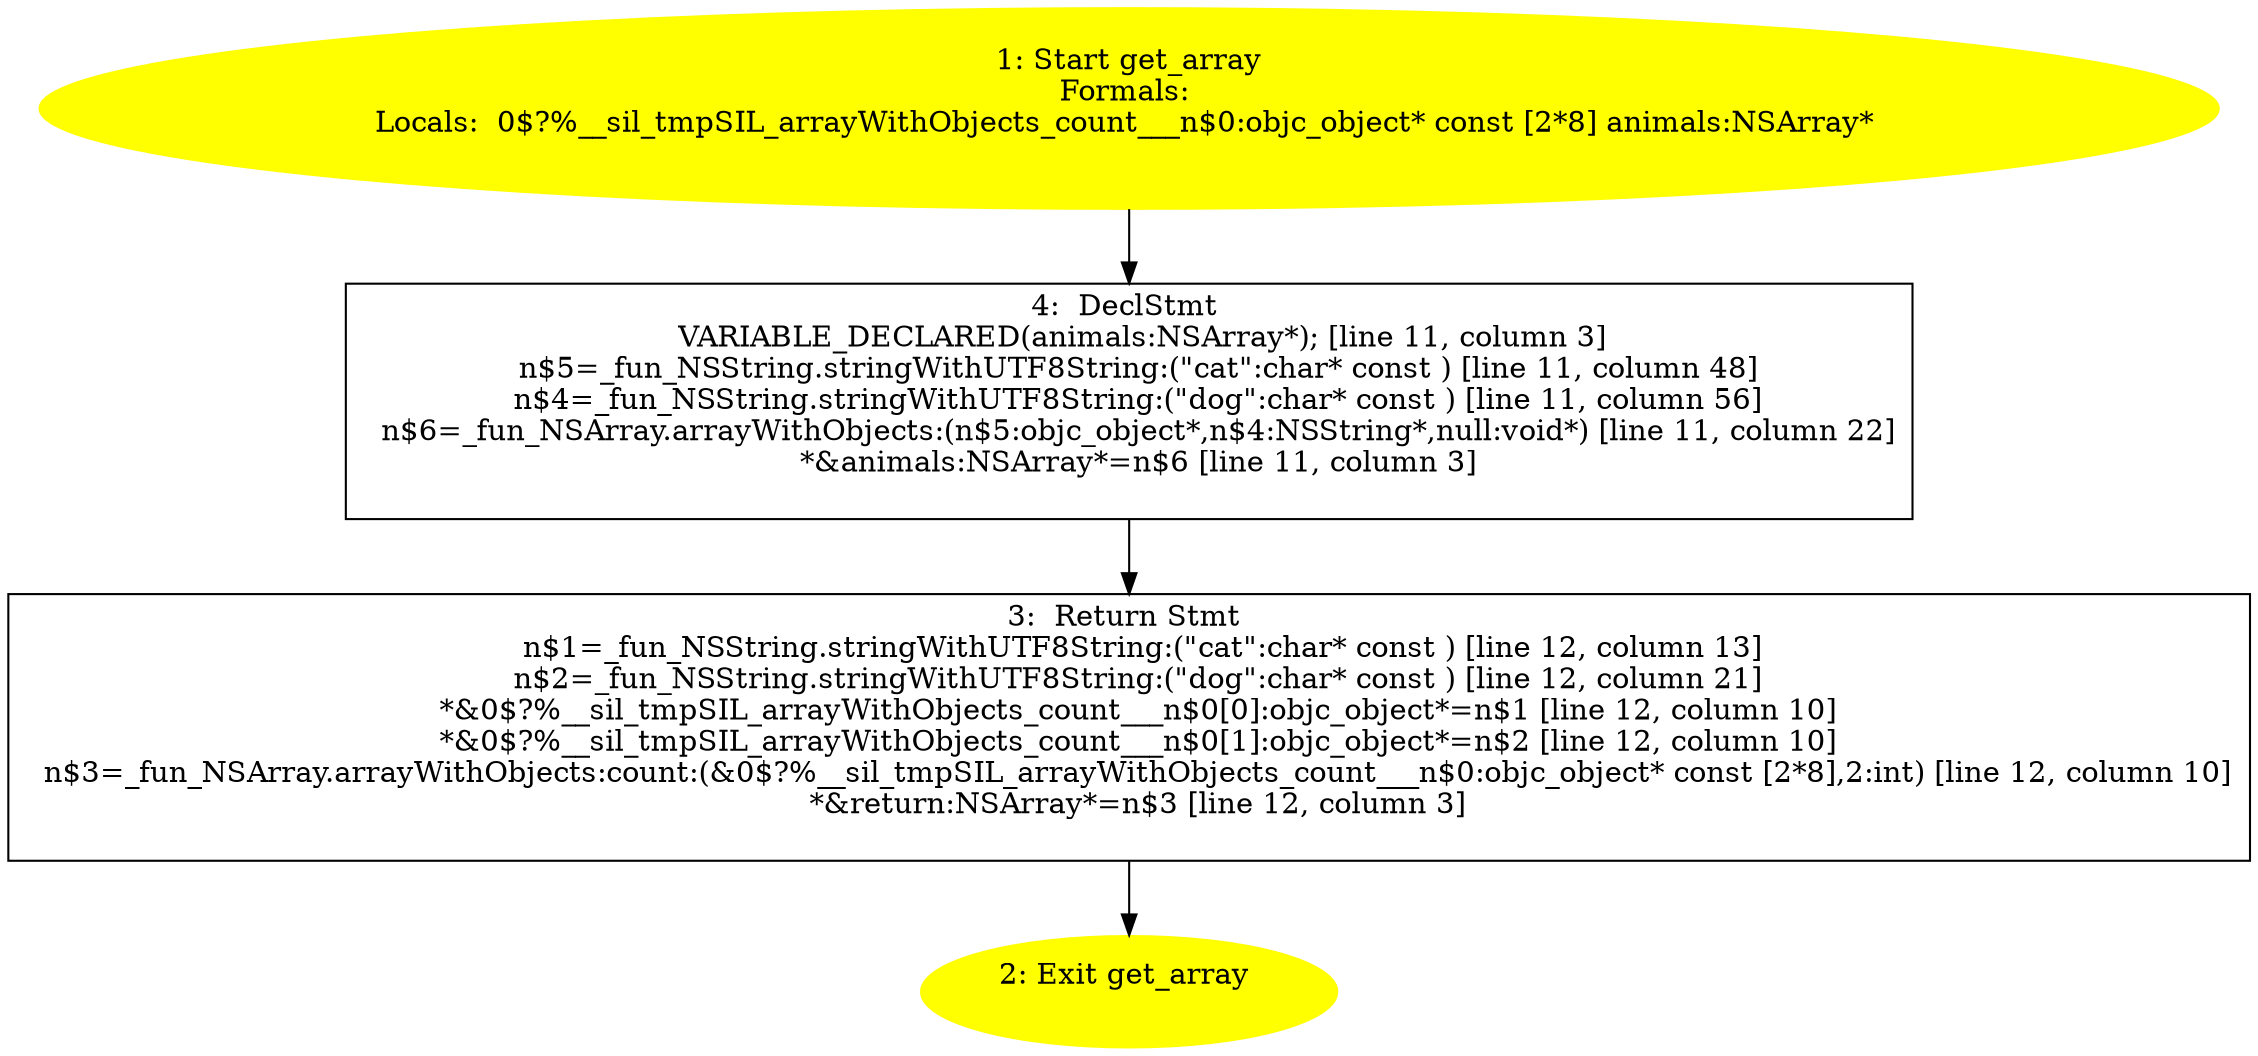 /* @generated */
digraph cfg {
"get_array.bca6b16c85e5b8ba530f380271b2ec79_1" [label="1: Start get_array\nFormals: \nLocals:  0$?%__sil_tmpSIL_arrayWithObjects_count___n$0:objc_object* const [2*8] animals:NSArray* \n  " color=yellow style=filled]
	

	 "get_array.bca6b16c85e5b8ba530f380271b2ec79_1" -> "get_array.bca6b16c85e5b8ba530f380271b2ec79_4" ;
"get_array.bca6b16c85e5b8ba530f380271b2ec79_2" [label="2: Exit get_array \n  " color=yellow style=filled]
	

"get_array.bca6b16c85e5b8ba530f380271b2ec79_3" [label="3:  Return Stmt \n   n$1=_fun_NSString.stringWithUTF8String:(\"cat\":char* const ) [line 12, column 13]\n  n$2=_fun_NSString.stringWithUTF8String:(\"dog\":char* const ) [line 12, column 21]\n  *&0$?%__sil_tmpSIL_arrayWithObjects_count___n$0[0]:objc_object*=n$1 [line 12, column 10]\n  *&0$?%__sil_tmpSIL_arrayWithObjects_count___n$0[1]:objc_object*=n$2 [line 12, column 10]\n  n$3=_fun_NSArray.arrayWithObjects:count:(&0$?%__sil_tmpSIL_arrayWithObjects_count___n$0:objc_object* const [2*8],2:int) [line 12, column 10]\n  *&return:NSArray*=n$3 [line 12, column 3]\n " shape="box"]
	

	 "get_array.bca6b16c85e5b8ba530f380271b2ec79_3" -> "get_array.bca6b16c85e5b8ba530f380271b2ec79_2" ;
"get_array.bca6b16c85e5b8ba530f380271b2ec79_4" [label="4:  DeclStmt \n   VARIABLE_DECLARED(animals:NSArray*); [line 11, column 3]\n  n$5=_fun_NSString.stringWithUTF8String:(\"cat\":char* const ) [line 11, column 48]\n  n$4=_fun_NSString.stringWithUTF8String:(\"dog\":char* const ) [line 11, column 56]\n  n$6=_fun_NSArray.arrayWithObjects:(n$5:objc_object*,n$4:NSString*,null:void*) [line 11, column 22]\n  *&animals:NSArray*=n$6 [line 11, column 3]\n " shape="box"]
	

	 "get_array.bca6b16c85e5b8ba530f380271b2ec79_4" -> "get_array.bca6b16c85e5b8ba530f380271b2ec79_3" ;
}
